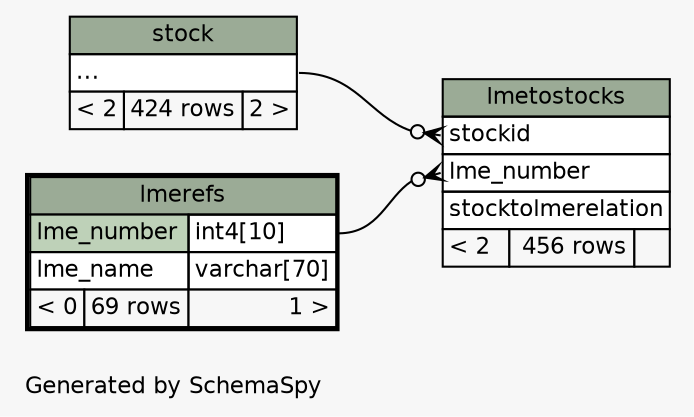 // dot 2.28.0 on Mac OS X 10.6.8
// SchemaSpy rev 590
digraph "twoDegreesRelationshipsDiagram" {
  graph [
    rankdir="RL"
    bgcolor="#f7f7f7"
    label="\nGenerated by SchemaSpy"
    labeljust="l"
    nodesep="0.18"
    ranksep="0.46"
    fontname="Helvetica"
    fontsize="11"
  ];
  node [
    fontname="Helvetica"
    fontsize="11"
    shape="plaintext"
  ];
  edge [
    arrowsize="0.8"
  ];
  "lmetostocks":"lme_number":w -> "lmerefs":"lme_number.type":e [arrowhead=none dir=back arrowtail=crowodot];
  "lmetostocks":"stockid":w -> "stock":"elipses":e [arrowhead=none dir=back arrowtail=crowodot];
  "lmerefs" [
    label=<
    <TABLE BORDER="2" CELLBORDER="1" CELLSPACING="0" BGCOLOR="#ffffff">
      <TR><TD COLSPAN="3" BGCOLOR="#9bab96" ALIGN="CENTER">lmerefs</TD></TR>
      <TR><TD PORT="lme_number" COLSPAN="2" BGCOLOR="#bed1b8" ALIGN="LEFT">lme_number</TD><TD PORT="lme_number.type" ALIGN="LEFT">int4[10]</TD></TR>
      <TR><TD PORT="lme_name" COLSPAN="2" ALIGN="LEFT">lme_name</TD><TD PORT="lme_name.type" ALIGN="LEFT">varchar[70]</TD></TR>
      <TR><TD ALIGN="LEFT" BGCOLOR="#f7f7f7">&lt; 0</TD><TD ALIGN="RIGHT" BGCOLOR="#f7f7f7">69 rows</TD><TD ALIGN="RIGHT" BGCOLOR="#f7f7f7">1 &gt;</TD></TR>
    </TABLE>>
    URL="lmerefs.html"
    tooltip="lmerefs"
  ];
  "lmetostocks" [
    label=<
    <TABLE BORDER="0" CELLBORDER="1" CELLSPACING="0" BGCOLOR="#ffffff">
      <TR><TD COLSPAN="3" BGCOLOR="#9bab96" ALIGN="CENTER">lmetostocks</TD></TR>
      <TR><TD PORT="stockid" COLSPAN="3" ALIGN="LEFT">stockid</TD></TR>
      <TR><TD PORT="lme_number" COLSPAN="3" ALIGN="LEFT">lme_number</TD></TR>
      <TR><TD PORT="stocktolmerelation" COLSPAN="3" ALIGN="LEFT">stocktolmerelation</TD></TR>
      <TR><TD ALIGN="LEFT" BGCOLOR="#f7f7f7">&lt; 2</TD><TD ALIGN="RIGHT" BGCOLOR="#f7f7f7">456 rows</TD><TD ALIGN="RIGHT" BGCOLOR="#f7f7f7">  </TD></TR>
    </TABLE>>
    URL="lmetostocks.html"
    tooltip="lmetostocks"
  ];
  "stock" [
    label=<
    <TABLE BORDER="0" CELLBORDER="1" CELLSPACING="0" BGCOLOR="#ffffff">
      <TR><TD COLSPAN="3" BGCOLOR="#9bab96" ALIGN="CENTER">stock</TD></TR>
      <TR><TD PORT="elipses" COLSPAN="3" ALIGN="LEFT">...</TD></TR>
      <TR><TD ALIGN="LEFT" BGCOLOR="#f7f7f7">&lt; 2</TD><TD ALIGN="RIGHT" BGCOLOR="#f7f7f7">424 rows</TD><TD ALIGN="RIGHT" BGCOLOR="#f7f7f7">2 &gt;</TD></TR>
    </TABLE>>
    URL="stock.html"
    tooltip="stock"
  ];
}
